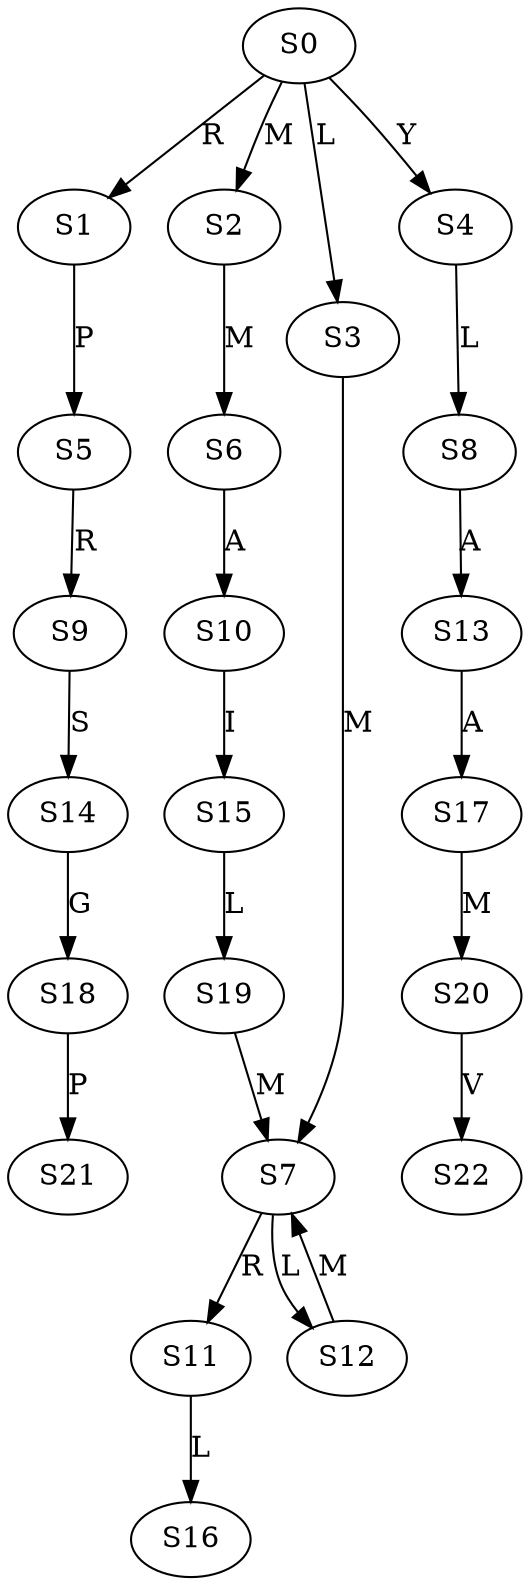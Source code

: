 strict digraph  {
	S0 -> S1 [ label = R ];
	S0 -> S2 [ label = M ];
	S0 -> S3 [ label = L ];
	S0 -> S4 [ label = Y ];
	S1 -> S5 [ label = P ];
	S2 -> S6 [ label = M ];
	S3 -> S7 [ label = M ];
	S4 -> S8 [ label = L ];
	S5 -> S9 [ label = R ];
	S6 -> S10 [ label = A ];
	S7 -> S11 [ label = R ];
	S7 -> S12 [ label = L ];
	S8 -> S13 [ label = A ];
	S9 -> S14 [ label = S ];
	S10 -> S15 [ label = I ];
	S11 -> S16 [ label = L ];
	S12 -> S7 [ label = M ];
	S13 -> S17 [ label = A ];
	S14 -> S18 [ label = G ];
	S15 -> S19 [ label = L ];
	S17 -> S20 [ label = M ];
	S18 -> S21 [ label = P ];
	S19 -> S7 [ label = M ];
	S20 -> S22 [ label = V ];
}
